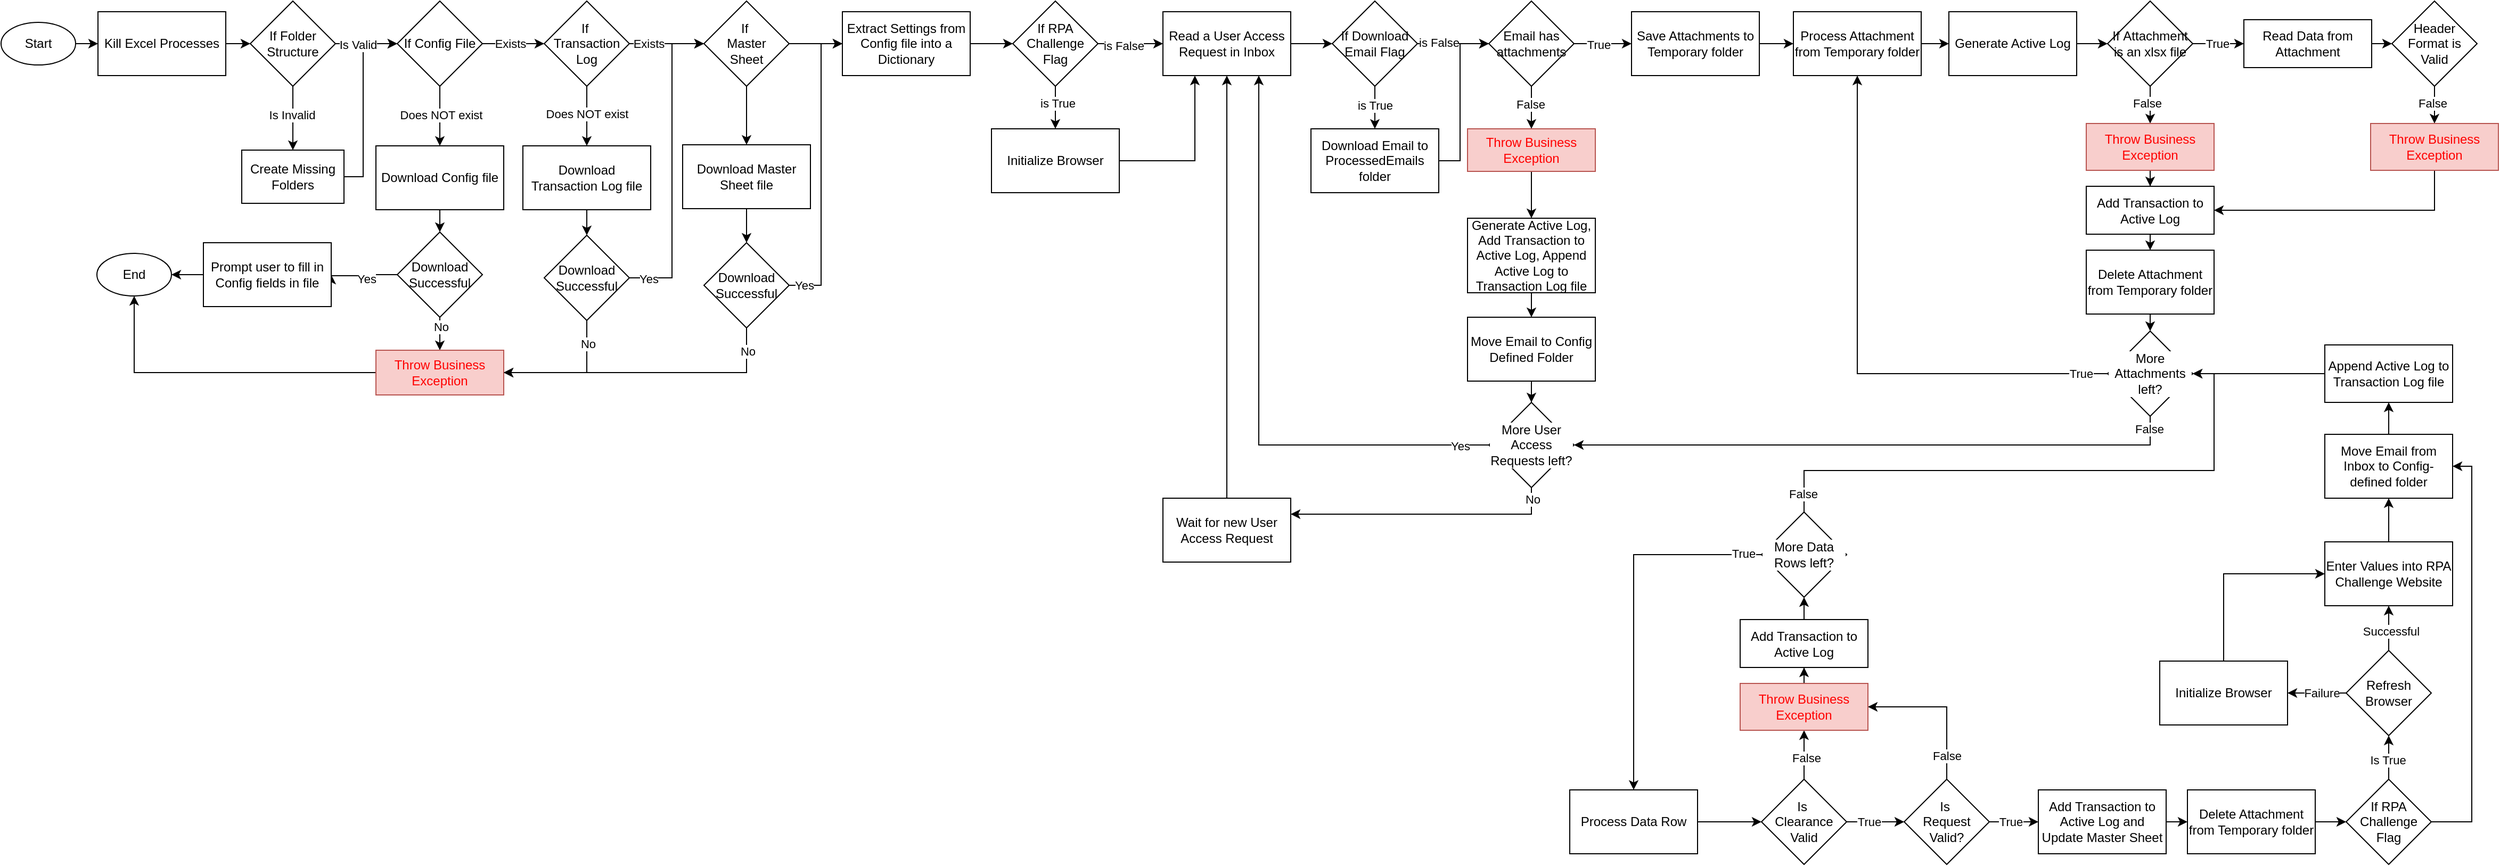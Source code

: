 <mxfile version="24.2.5" type="device">
  <diagram id="C5RBs43oDa-KdzZeNtuy" name="Page-1">
    <mxGraphModel dx="906" dy="502" grid="1" gridSize="10" guides="1" tooltips="1" connect="1" arrows="1" fold="1" page="1" pageScale="1" pageWidth="827" pageHeight="1169" math="0" shadow="0">
      <root>
        <mxCell id="WIyWlLk6GJQsqaUBKTNV-0" />
        <mxCell id="WIyWlLk6GJQsqaUBKTNV-1" parent="WIyWlLk6GJQsqaUBKTNV-0" />
        <mxCell id="htsdz4aEK9-7NVSgiyC0-4" value="" style="edgeStyle=orthogonalEdgeStyle;rounded=0;orthogonalLoop=1;jettySize=auto;html=1;" parent="WIyWlLk6GJQsqaUBKTNV-1" source="htsdz4aEK9-7NVSgiyC0-0" target="htsdz4aEK9-7NVSgiyC0-1" edge="1">
          <mxGeometry relative="1" as="geometry" />
        </mxCell>
        <mxCell id="htsdz4aEK9-7NVSgiyC0-0" value="Start" style="ellipse;whiteSpace=wrap;html=1;" parent="WIyWlLk6GJQsqaUBKTNV-1" vertex="1">
          <mxGeometry x="30" y="89" width="70" height="40" as="geometry" />
        </mxCell>
        <mxCell id="htsdz4aEK9-7NVSgiyC0-11" value="" style="edgeStyle=orthogonalEdgeStyle;rounded=0;orthogonalLoop=1;jettySize=auto;html=1;" parent="WIyWlLk6GJQsqaUBKTNV-1" source="htsdz4aEK9-7NVSgiyC0-1" target="htsdz4aEK9-7NVSgiyC0-10" edge="1">
          <mxGeometry relative="1" as="geometry" />
        </mxCell>
        <mxCell id="htsdz4aEK9-7NVSgiyC0-1" value="Kill Excel Processes" style="rounded=0;whiteSpace=wrap;html=1;" parent="WIyWlLk6GJQsqaUBKTNV-1" vertex="1">
          <mxGeometry x="121" y="79" width="120" height="60" as="geometry" />
        </mxCell>
        <mxCell id="1reo4kSoKwoTpZswy6ko-2" style="edgeStyle=orthogonalEdgeStyle;rounded=0;orthogonalLoop=1;jettySize=auto;html=1;exitX=0.5;exitY=0;exitDx=0;exitDy=0;entryX=0.5;entryY=1;entryDx=0;entryDy=0;" edge="1" parent="WIyWlLk6GJQsqaUBKTNV-1" source="htsdz4aEK9-7NVSgiyC0-3" target="htsdz4aEK9-7NVSgiyC0-63">
          <mxGeometry relative="1" as="geometry">
            <mxPoint x="1080" y="379" as="targetPoint" />
          </mxGeometry>
        </mxCell>
        <mxCell id="htsdz4aEK9-7NVSgiyC0-3" value="Wait for new User Access Request" style="rounded=0;whiteSpace=wrap;html=1;" parent="WIyWlLk6GJQsqaUBKTNV-1" vertex="1">
          <mxGeometry x="1121" y="536" width="120" height="60" as="geometry" />
        </mxCell>
        <mxCell id="htsdz4aEK9-7NVSgiyC0-55" style="edgeStyle=orthogonalEdgeStyle;rounded=0;orthogonalLoop=1;jettySize=auto;html=1;exitX=1;exitY=0.5;exitDx=0;exitDy=0;entryX=0;entryY=0.5;entryDx=0;entryDy=0;" parent="WIyWlLk6GJQsqaUBKTNV-1" source="htsdz4aEK9-7NVSgiyC0-9" target="htsdz4aEK9-7NVSgiyC0-15" edge="1">
          <mxGeometry relative="1" as="geometry">
            <Array as="points">
              <mxPoint x="370" y="234" />
              <mxPoint x="370" y="109" />
            </Array>
          </mxGeometry>
        </mxCell>
        <mxCell id="htsdz4aEK9-7NVSgiyC0-9" value="Create Missing Folders" style="rounded=0;whiteSpace=wrap;html=1;" parent="WIyWlLk6GJQsqaUBKTNV-1" vertex="1">
          <mxGeometry x="256" y="209" width="96" height="50" as="geometry" />
        </mxCell>
        <mxCell id="htsdz4aEK9-7NVSgiyC0-12" value="" style="edgeStyle=orthogonalEdgeStyle;rounded=0;orthogonalLoop=1;jettySize=auto;html=1;" parent="WIyWlLk6GJQsqaUBKTNV-1" source="htsdz4aEK9-7NVSgiyC0-10" target="htsdz4aEK9-7NVSgiyC0-9" edge="1">
          <mxGeometry relative="1" as="geometry" />
        </mxCell>
        <mxCell id="htsdz4aEK9-7NVSgiyC0-13" value="Is Invalid" style="edgeLabel;html=1;align=center;verticalAlign=middle;resizable=0;points=[];" parent="htsdz4aEK9-7NVSgiyC0-12" vertex="1" connectable="0">
          <mxGeometry x="-0.1" y="-1" relative="1" as="geometry">
            <mxPoint as="offset" />
          </mxGeometry>
        </mxCell>
        <mxCell id="htsdz4aEK9-7NVSgiyC0-16" value="" style="edgeStyle=orthogonalEdgeStyle;rounded=0;orthogonalLoop=1;jettySize=auto;html=1;" parent="WIyWlLk6GJQsqaUBKTNV-1" source="htsdz4aEK9-7NVSgiyC0-10" target="htsdz4aEK9-7NVSgiyC0-15" edge="1">
          <mxGeometry relative="1" as="geometry" />
        </mxCell>
        <mxCell id="htsdz4aEK9-7NVSgiyC0-18" value="Is Valid" style="edgeLabel;html=1;align=center;verticalAlign=middle;resizable=0;points=[];" parent="htsdz4aEK9-7NVSgiyC0-16" vertex="1" connectable="0">
          <mxGeometry x="-0.276" y="-1" relative="1" as="geometry">
            <mxPoint as="offset" />
          </mxGeometry>
        </mxCell>
        <mxCell id="htsdz4aEK9-7NVSgiyC0-10" value="If Folder Structure" style="rhombus;whiteSpace=wrap;html=1;" parent="WIyWlLk6GJQsqaUBKTNV-1" vertex="1">
          <mxGeometry x="264" y="69" width="80" height="80" as="geometry" />
        </mxCell>
        <mxCell id="htsdz4aEK9-7NVSgiyC0-19" value="" style="edgeStyle=orthogonalEdgeStyle;rounded=0;orthogonalLoop=1;jettySize=auto;html=1;" parent="WIyWlLk6GJQsqaUBKTNV-1" source="htsdz4aEK9-7NVSgiyC0-15" target="htsdz4aEK9-7NVSgiyC0-17" edge="1">
          <mxGeometry relative="1" as="geometry" />
        </mxCell>
        <mxCell id="htsdz4aEK9-7NVSgiyC0-20" value="Does NOT exist" style="edgeLabel;html=1;align=center;verticalAlign=middle;resizable=0;points=[];" parent="htsdz4aEK9-7NVSgiyC0-19" vertex="1" connectable="0">
          <mxGeometry x="-0.036" y="1" relative="1" as="geometry">
            <mxPoint as="offset" />
          </mxGeometry>
        </mxCell>
        <mxCell id="htsdz4aEK9-7NVSgiyC0-35" value="" style="edgeStyle=orthogonalEdgeStyle;rounded=0;orthogonalLoop=1;jettySize=auto;html=1;" parent="WIyWlLk6GJQsqaUBKTNV-1" source="htsdz4aEK9-7NVSgiyC0-15" target="htsdz4aEK9-7NVSgiyC0-34" edge="1">
          <mxGeometry relative="1" as="geometry" />
        </mxCell>
        <mxCell id="htsdz4aEK9-7NVSgiyC0-36" value="Exists" style="edgeLabel;html=1;align=center;verticalAlign=middle;resizable=0;points=[];" parent="htsdz4aEK9-7NVSgiyC0-35" vertex="1" connectable="0">
          <mxGeometry x="0.083" y="-5" relative="1" as="geometry">
            <mxPoint x="-6" y="-5" as="offset" />
          </mxGeometry>
        </mxCell>
        <mxCell id="htsdz4aEK9-7NVSgiyC0-15" value="If Config File" style="rhombus;whiteSpace=wrap;html=1;" parent="WIyWlLk6GJQsqaUBKTNV-1" vertex="1">
          <mxGeometry x="402" y="69" width="80" height="80" as="geometry" />
        </mxCell>
        <mxCell id="htsdz4aEK9-7NVSgiyC0-22" value="" style="edgeStyle=orthogonalEdgeStyle;rounded=0;orthogonalLoop=1;jettySize=auto;html=1;" parent="WIyWlLk6GJQsqaUBKTNV-1" source="htsdz4aEK9-7NVSgiyC0-17" target="htsdz4aEK9-7NVSgiyC0-21" edge="1">
          <mxGeometry relative="1" as="geometry" />
        </mxCell>
        <mxCell id="htsdz4aEK9-7NVSgiyC0-17" value="Download Config file" style="rounded=0;whiteSpace=wrap;html=1;" parent="WIyWlLk6GJQsqaUBKTNV-1" vertex="1">
          <mxGeometry x="382" y="205" width="120" height="60" as="geometry" />
        </mxCell>
        <mxCell id="htsdz4aEK9-7NVSgiyC0-24" value="" style="edgeStyle=orthogonalEdgeStyle;rounded=0;orthogonalLoop=1;jettySize=auto;html=1;entryX=1;entryY=0.5;entryDx=0;entryDy=0;" parent="WIyWlLk6GJQsqaUBKTNV-1" source="htsdz4aEK9-7NVSgiyC0-21" target="htsdz4aEK9-7NVSgiyC0-26" edge="1">
          <mxGeometry relative="1" as="geometry">
            <mxPoint x="344" y="326" as="targetPoint" />
            <Array as="points">
              <mxPoint x="373" y="326" />
              <mxPoint x="373" y="327" />
            </Array>
          </mxGeometry>
        </mxCell>
        <mxCell id="htsdz4aEK9-7NVSgiyC0-25" value="Yes" style="edgeLabel;html=1;align=center;verticalAlign=middle;resizable=0;points=[];" parent="htsdz4aEK9-7NVSgiyC0-24" vertex="1" connectable="0">
          <mxGeometry x="-0.069" y="3" relative="1" as="geometry">
            <mxPoint as="offset" />
          </mxGeometry>
        </mxCell>
        <mxCell id="htsdz4aEK9-7NVSgiyC0-30" value="" style="edgeStyle=orthogonalEdgeStyle;rounded=0;orthogonalLoop=1;jettySize=auto;html=1;" parent="WIyWlLk6GJQsqaUBKTNV-1" source="htsdz4aEK9-7NVSgiyC0-21" target="htsdz4aEK9-7NVSgiyC0-27" edge="1">
          <mxGeometry relative="1" as="geometry" />
        </mxCell>
        <mxCell id="htsdz4aEK9-7NVSgiyC0-33" value="No" style="edgeLabel;html=1;align=center;verticalAlign=middle;resizable=0;points=[];" parent="htsdz4aEK9-7NVSgiyC0-30" vertex="1" connectable="0">
          <mxGeometry x="-0.633" y="1" relative="1" as="geometry">
            <mxPoint as="offset" />
          </mxGeometry>
        </mxCell>
        <mxCell id="htsdz4aEK9-7NVSgiyC0-21" value="Download Successful" style="rhombus;whiteSpace=wrap;html=1;" parent="WIyWlLk6GJQsqaUBKTNV-1" vertex="1">
          <mxGeometry x="402" y="286" width="80" height="80" as="geometry" />
        </mxCell>
        <mxCell id="htsdz4aEK9-7NVSgiyC0-32" value="" style="edgeStyle=orthogonalEdgeStyle;rounded=0;orthogonalLoop=1;jettySize=auto;html=1;" parent="WIyWlLk6GJQsqaUBKTNV-1" source="htsdz4aEK9-7NVSgiyC0-26" target="htsdz4aEK9-7NVSgiyC0-29" edge="1">
          <mxGeometry relative="1" as="geometry" />
        </mxCell>
        <mxCell id="htsdz4aEK9-7NVSgiyC0-26" value="Prompt user to fill in Config fields in file" style="rounded=0;whiteSpace=wrap;html=1;" parent="WIyWlLk6GJQsqaUBKTNV-1" vertex="1">
          <mxGeometry x="220" y="296" width="120" height="60" as="geometry" />
        </mxCell>
        <mxCell id="htsdz4aEK9-7NVSgiyC0-31" style="edgeStyle=orthogonalEdgeStyle;rounded=0;orthogonalLoop=1;jettySize=auto;html=1;exitX=0;exitY=0.5;exitDx=0;exitDy=0;entryX=0.5;entryY=1;entryDx=0;entryDy=0;" parent="WIyWlLk6GJQsqaUBKTNV-1" source="htsdz4aEK9-7NVSgiyC0-27" target="htsdz4aEK9-7NVSgiyC0-29" edge="1">
          <mxGeometry relative="1" as="geometry" />
        </mxCell>
        <mxCell id="htsdz4aEK9-7NVSgiyC0-27" value="Throw Business Exception" style="rounded=0;whiteSpace=wrap;html=1;fillColor=#f8cecc;strokeColor=#b85450;fontColor=#ff0000;" parent="WIyWlLk6GJQsqaUBKTNV-1" vertex="1">
          <mxGeometry x="382" y="397" width="120" height="42" as="geometry" />
        </mxCell>
        <mxCell id="htsdz4aEK9-7NVSgiyC0-29" value="End" style="ellipse;whiteSpace=wrap;html=1;" parent="WIyWlLk6GJQsqaUBKTNV-1" vertex="1">
          <mxGeometry x="120" y="306" width="70" height="40" as="geometry" />
        </mxCell>
        <mxCell id="htsdz4aEK9-7NVSgiyC0-38" value="" style="edgeStyle=orthogonalEdgeStyle;rounded=0;orthogonalLoop=1;jettySize=auto;html=1;" parent="WIyWlLk6GJQsqaUBKTNV-1" source="htsdz4aEK9-7NVSgiyC0-34" target="htsdz4aEK9-7NVSgiyC0-37" edge="1">
          <mxGeometry relative="1" as="geometry" />
        </mxCell>
        <mxCell id="htsdz4aEK9-7NVSgiyC0-45" value="" style="edgeStyle=orthogonalEdgeStyle;rounded=0;orthogonalLoop=1;jettySize=auto;html=1;" parent="WIyWlLk6GJQsqaUBKTNV-1" source="htsdz4aEK9-7NVSgiyC0-34" target="htsdz4aEK9-7NVSgiyC0-44" edge="1">
          <mxGeometry relative="1" as="geometry" />
        </mxCell>
        <mxCell id="htsdz4aEK9-7NVSgiyC0-46" value="Exists" style="edgeLabel;html=1;align=center;verticalAlign=middle;resizable=0;points=[];" parent="htsdz4aEK9-7NVSgiyC0-45" vertex="1" connectable="0">
          <mxGeometry x="0.05" y="-1" relative="1" as="geometry">
            <mxPoint x="-19" y="-1" as="offset" />
          </mxGeometry>
        </mxCell>
        <mxCell id="htsdz4aEK9-7NVSgiyC0-34" value="If&amp;nbsp;&lt;div&gt;Transaction Log&lt;/div&gt;" style="rhombus;whiteSpace=wrap;html=1;" parent="WIyWlLk6GJQsqaUBKTNV-1" vertex="1">
          <mxGeometry x="540" y="69" width="80" height="80" as="geometry" />
        </mxCell>
        <mxCell id="htsdz4aEK9-7NVSgiyC0-41" style="edgeStyle=orthogonalEdgeStyle;rounded=0;orthogonalLoop=1;jettySize=auto;html=1;exitX=0.5;exitY=1;exitDx=0;exitDy=0;entryX=0.5;entryY=0;entryDx=0;entryDy=0;" parent="WIyWlLk6GJQsqaUBKTNV-1" source="htsdz4aEK9-7NVSgiyC0-37" target="htsdz4aEK9-7NVSgiyC0-40" edge="1">
          <mxGeometry relative="1" as="geometry" />
        </mxCell>
        <mxCell id="htsdz4aEK9-7NVSgiyC0-37" value="Download Transaction Log file" style="rounded=0;whiteSpace=wrap;html=1;" parent="WIyWlLk6GJQsqaUBKTNV-1" vertex="1">
          <mxGeometry x="520" y="205" width="120" height="60" as="geometry" />
        </mxCell>
        <mxCell id="htsdz4aEK9-7NVSgiyC0-39" value="Does NOT exist" style="edgeLabel;html=1;align=center;verticalAlign=middle;resizable=0;points=[];" parent="WIyWlLk6GJQsqaUBKTNV-1" vertex="1" connectable="0">
          <mxGeometry x="580" y="175" as="geometry" />
        </mxCell>
        <mxCell id="htsdz4aEK9-7NVSgiyC0-42" style="edgeStyle=orthogonalEdgeStyle;rounded=0;orthogonalLoop=1;jettySize=auto;html=1;exitX=0.5;exitY=1;exitDx=0;exitDy=0;entryX=1;entryY=0.5;entryDx=0;entryDy=0;" parent="WIyWlLk6GJQsqaUBKTNV-1" source="htsdz4aEK9-7NVSgiyC0-40" target="htsdz4aEK9-7NVSgiyC0-27" edge="1">
          <mxGeometry relative="1" as="geometry" />
        </mxCell>
        <mxCell id="htsdz4aEK9-7NVSgiyC0-43" value="No" style="edgeLabel;html=1;align=center;verticalAlign=middle;resizable=0;points=[];" parent="htsdz4aEK9-7NVSgiyC0-42" vertex="1" connectable="0">
          <mxGeometry x="-0.662" y="1" relative="1" as="geometry">
            <mxPoint as="offset" />
          </mxGeometry>
        </mxCell>
        <mxCell id="htsdz4aEK9-7NVSgiyC0-47" style="edgeStyle=orthogonalEdgeStyle;rounded=0;orthogonalLoop=1;jettySize=auto;html=1;exitX=1;exitY=0.5;exitDx=0;exitDy=0;entryX=0;entryY=0.5;entryDx=0;entryDy=0;" parent="WIyWlLk6GJQsqaUBKTNV-1" source="htsdz4aEK9-7NVSgiyC0-40" target="htsdz4aEK9-7NVSgiyC0-44" edge="1">
          <mxGeometry relative="1" as="geometry">
            <Array as="points">
              <mxPoint x="660" y="329" />
              <mxPoint x="660" y="109" />
            </Array>
          </mxGeometry>
        </mxCell>
        <mxCell id="htsdz4aEK9-7NVSgiyC0-50" value="Yes" style="edgeLabel;html=1;align=center;verticalAlign=middle;resizable=0;points=[];" parent="htsdz4aEK9-7NVSgiyC0-47" vertex="1" connectable="0">
          <mxGeometry x="-0.848" y="-1" relative="1" as="geometry">
            <mxPoint x="-4" as="offset" />
          </mxGeometry>
        </mxCell>
        <mxCell id="htsdz4aEK9-7NVSgiyC0-40" value="Download Successful" style="rhombus;whiteSpace=wrap;html=1;" parent="WIyWlLk6GJQsqaUBKTNV-1" vertex="1">
          <mxGeometry x="540" y="289" width="80" height="80" as="geometry" />
        </mxCell>
        <mxCell id="htsdz4aEK9-7NVSgiyC0-49" style="edgeStyle=orthogonalEdgeStyle;rounded=0;orthogonalLoop=1;jettySize=auto;html=1;exitX=0.5;exitY=1;exitDx=0;exitDy=0;entryX=0.5;entryY=0;entryDx=0;entryDy=0;" parent="WIyWlLk6GJQsqaUBKTNV-1" source="htsdz4aEK9-7NVSgiyC0-44" target="htsdz4aEK9-7NVSgiyC0-48" edge="1">
          <mxGeometry relative="1" as="geometry" />
        </mxCell>
        <mxCell id="htsdz4aEK9-7NVSgiyC0-57" value="" style="edgeStyle=orthogonalEdgeStyle;rounded=0;orthogonalLoop=1;jettySize=auto;html=1;" parent="WIyWlLk6GJQsqaUBKTNV-1" source="htsdz4aEK9-7NVSgiyC0-44" target="htsdz4aEK9-7NVSgiyC0-56" edge="1">
          <mxGeometry relative="1" as="geometry" />
        </mxCell>
        <mxCell id="htsdz4aEK9-7NVSgiyC0-44" value="If&amp;nbsp;&lt;div&gt;Master&lt;/div&gt;&lt;div&gt;Sheet&lt;/div&gt;" style="rhombus;whiteSpace=wrap;html=1;" parent="WIyWlLk6GJQsqaUBKTNV-1" vertex="1">
          <mxGeometry x="690" y="69" width="80" height="80" as="geometry" />
        </mxCell>
        <mxCell id="htsdz4aEK9-7NVSgiyC0-52" value="" style="edgeStyle=orthogonalEdgeStyle;rounded=0;orthogonalLoop=1;jettySize=auto;html=1;" parent="WIyWlLk6GJQsqaUBKTNV-1" source="htsdz4aEK9-7NVSgiyC0-48" target="htsdz4aEK9-7NVSgiyC0-51" edge="1">
          <mxGeometry relative="1" as="geometry" />
        </mxCell>
        <mxCell id="htsdz4aEK9-7NVSgiyC0-48" value="Download Master Sheet file" style="rounded=0;whiteSpace=wrap;html=1;" parent="WIyWlLk6GJQsqaUBKTNV-1" vertex="1">
          <mxGeometry x="670" y="204" width="120" height="60" as="geometry" />
        </mxCell>
        <mxCell id="htsdz4aEK9-7NVSgiyC0-53" style="edgeStyle=orthogonalEdgeStyle;rounded=0;orthogonalLoop=1;jettySize=auto;html=1;exitX=0.5;exitY=1;exitDx=0;exitDy=0;entryX=1;entryY=0.5;entryDx=0;entryDy=0;" parent="WIyWlLk6GJQsqaUBKTNV-1" source="htsdz4aEK9-7NVSgiyC0-51" target="htsdz4aEK9-7NVSgiyC0-27" edge="1">
          <mxGeometry relative="1" as="geometry" />
        </mxCell>
        <mxCell id="htsdz4aEK9-7NVSgiyC0-54" value="No" style="edgeLabel;html=1;align=center;verticalAlign=middle;resizable=0;points=[];" parent="htsdz4aEK9-7NVSgiyC0-53" vertex="1" connectable="0">
          <mxGeometry x="-0.842" y="1" relative="1" as="geometry">
            <mxPoint as="offset" />
          </mxGeometry>
        </mxCell>
        <mxCell id="htsdz4aEK9-7NVSgiyC0-73" style="edgeStyle=orthogonalEdgeStyle;rounded=0;orthogonalLoop=1;jettySize=auto;html=1;exitX=1;exitY=0.5;exitDx=0;exitDy=0;entryX=0;entryY=0.5;entryDx=0;entryDy=0;" parent="WIyWlLk6GJQsqaUBKTNV-1" source="htsdz4aEK9-7NVSgiyC0-51" target="htsdz4aEK9-7NVSgiyC0-56" edge="1">
          <mxGeometry relative="1" as="geometry">
            <Array as="points">
              <mxPoint x="800" y="336" />
              <mxPoint x="800" y="109" />
            </Array>
          </mxGeometry>
        </mxCell>
        <mxCell id="htsdz4aEK9-7NVSgiyC0-74" value="Yes" style="edgeLabel;html=1;align=center;verticalAlign=middle;resizable=0;points=[];" parent="htsdz4aEK9-7NVSgiyC0-73" vertex="1" connectable="0">
          <mxGeometry x="-0.873" y="-2" relative="1" as="geometry">
            <mxPoint x="-4" y="-2" as="offset" />
          </mxGeometry>
        </mxCell>
        <mxCell id="htsdz4aEK9-7NVSgiyC0-51" value="Download Successful" style="rhombus;whiteSpace=wrap;html=1;" parent="WIyWlLk6GJQsqaUBKTNV-1" vertex="1">
          <mxGeometry x="690" y="296" width="80" height="80" as="geometry" />
        </mxCell>
        <mxCell id="htsdz4aEK9-7NVSgiyC0-59" value="" style="edgeStyle=orthogonalEdgeStyle;rounded=0;orthogonalLoop=1;jettySize=auto;html=1;" parent="WIyWlLk6GJQsqaUBKTNV-1" source="htsdz4aEK9-7NVSgiyC0-56" target="htsdz4aEK9-7NVSgiyC0-58" edge="1">
          <mxGeometry relative="1" as="geometry" />
        </mxCell>
        <mxCell id="htsdz4aEK9-7NVSgiyC0-56" value="Extract Settings from Config file into a Dictionary" style="rounded=0;whiteSpace=wrap;html=1;" parent="WIyWlLk6GJQsqaUBKTNV-1" vertex="1">
          <mxGeometry x="820" y="79" width="120" height="60" as="geometry" />
        </mxCell>
        <mxCell id="htsdz4aEK9-7NVSgiyC0-61" value="" style="edgeStyle=orthogonalEdgeStyle;rounded=0;orthogonalLoop=1;jettySize=auto;html=1;" parent="WIyWlLk6GJQsqaUBKTNV-1" source="htsdz4aEK9-7NVSgiyC0-58" target="htsdz4aEK9-7NVSgiyC0-60" edge="1">
          <mxGeometry relative="1" as="geometry" />
        </mxCell>
        <mxCell id="htsdz4aEK9-7NVSgiyC0-62" value="is True" style="edgeLabel;html=1;align=center;verticalAlign=middle;resizable=0;points=[];" parent="htsdz4aEK9-7NVSgiyC0-61" vertex="1" connectable="0">
          <mxGeometry x="-0.2" y="2" relative="1" as="geometry">
            <mxPoint as="offset" />
          </mxGeometry>
        </mxCell>
        <mxCell id="htsdz4aEK9-7NVSgiyC0-64" value="" style="edgeStyle=orthogonalEdgeStyle;rounded=0;orthogonalLoop=1;jettySize=auto;html=1;" parent="WIyWlLk6GJQsqaUBKTNV-1" source="htsdz4aEK9-7NVSgiyC0-58" target="htsdz4aEK9-7NVSgiyC0-63" edge="1">
          <mxGeometry relative="1" as="geometry" />
        </mxCell>
        <mxCell id="htsdz4aEK9-7NVSgiyC0-65" value="is False" style="edgeLabel;html=1;align=center;verticalAlign=middle;resizable=0;points=[];" parent="htsdz4aEK9-7NVSgiyC0-64" vertex="1" connectable="0">
          <mxGeometry x="-0.147" y="-2" relative="1" as="geometry">
            <mxPoint x="-2" as="offset" />
          </mxGeometry>
        </mxCell>
        <mxCell id="htsdz4aEK9-7NVSgiyC0-58" value="If RPA Challenge Flag" style="rhombus;whiteSpace=wrap;html=1;" parent="WIyWlLk6GJQsqaUBKTNV-1" vertex="1">
          <mxGeometry x="980" y="69" width="80" height="80" as="geometry" />
        </mxCell>
        <mxCell id="htsdz4aEK9-7NVSgiyC0-66" style="edgeStyle=orthogonalEdgeStyle;rounded=0;orthogonalLoop=1;jettySize=auto;html=1;exitX=1;exitY=0.5;exitDx=0;exitDy=0;entryX=0.25;entryY=1;entryDx=0;entryDy=0;" parent="WIyWlLk6GJQsqaUBKTNV-1" source="htsdz4aEK9-7NVSgiyC0-60" target="htsdz4aEK9-7NVSgiyC0-63" edge="1">
          <mxGeometry relative="1" as="geometry" />
        </mxCell>
        <mxCell id="htsdz4aEK9-7NVSgiyC0-60" value="Initialize Browser" style="rounded=0;whiteSpace=wrap;html=1;" parent="WIyWlLk6GJQsqaUBKTNV-1" vertex="1">
          <mxGeometry x="960" y="189" width="120" height="60" as="geometry" />
        </mxCell>
        <mxCell id="htsdz4aEK9-7NVSgiyC0-68" value="" style="edgeStyle=orthogonalEdgeStyle;rounded=0;orthogonalLoop=1;jettySize=auto;html=1;" parent="WIyWlLk6GJQsqaUBKTNV-1" source="htsdz4aEK9-7NVSgiyC0-63" target="htsdz4aEK9-7NVSgiyC0-67" edge="1">
          <mxGeometry relative="1" as="geometry" />
        </mxCell>
        <mxCell id="htsdz4aEK9-7NVSgiyC0-63" value="Read a User Access Request in Inbox" style="rounded=0;whiteSpace=wrap;html=1;" parent="WIyWlLk6GJQsqaUBKTNV-1" vertex="1">
          <mxGeometry x="1121" y="79" width="120" height="60" as="geometry" />
        </mxCell>
        <mxCell id="htsdz4aEK9-7NVSgiyC0-70" value="" style="edgeStyle=orthogonalEdgeStyle;rounded=0;orthogonalLoop=1;jettySize=auto;html=1;" parent="WIyWlLk6GJQsqaUBKTNV-1" source="htsdz4aEK9-7NVSgiyC0-67" target="htsdz4aEK9-7NVSgiyC0-69" edge="1">
          <mxGeometry relative="1" as="geometry" />
        </mxCell>
        <mxCell id="htsdz4aEK9-7NVSgiyC0-71" value="is True" style="edgeLabel;html=1;align=center;verticalAlign=middle;resizable=0;points=[];" parent="htsdz4aEK9-7NVSgiyC0-70" vertex="1" connectable="0">
          <mxGeometry x="-0.12" relative="1" as="geometry">
            <mxPoint as="offset" />
          </mxGeometry>
        </mxCell>
        <mxCell id="htsdz4aEK9-7NVSgiyC0-75" value="" style="edgeStyle=orthogonalEdgeStyle;rounded=0;orthogonalLoop=1;jettySize=auto;html=1;" parent="WIyWlLk6GJQsqaUBKTNV-1" source="htsdz4aEK9-7NVSgiyC0-67" target="htsdz4aEK9-7NVSgiyC0-72" edge="1">
          <mxGeometry relative="1" as="geometry" />
        </mxCell>
        <mxCell id="htsdz4aEK9-7NVSgiyC0-76" value="is False" style="edgeLabel;html=1;align=center;verticalAlign=middle;resizable=0;points=[];" parent="htsdz4aEK9-7NVSgiyC0-75" vertex="1" connectable="0">
          <mxGeometry x="-0.1" y="-2" relative="1" as="geometry">
            <mxPoint x="-10" y="-3" as="offset" />
          </mxGeometry>
        </mxCell>
        <mxCell id="htsdz4aEK9-7NVSgiyC0-67" value="If&amp;nbsp;&lt;span style=&quot;background-color: initial;&quot;&gt;Download Email Flag&lt;/span&gt;" style="rhombus;whiteSpace=wrap;html=1;" parent="WIyWlLk6GJQsqaUBKTNV-1" vertex="1">
          <mxGeometry x="1280" y="69" width="80" height="80" as="geometry" />
        </mxCell>
        <mxCell id="htsdz4aEK9-7NVSgiyC0-81" style="edgeStyle=orthogonalEdgeStyle;rounded=0;orthogonalLoop=1;jettySize=auto;html=1;exitX=1;exitY=0.5;exitDx=0;exitDy=0;entryX=0;entryY=0.5;entryDx=0;entryDy=0;" parent="WIyWlLk6GJQsqaUBKTNV-1" source="htsdz4aEK9-7NVSgiyC0-69" target="htsdz4aEK9-7NVSgiyC0-72" edge="1">
          <mxGeometry relative="1" as="geometry">
            <Array as="points">
              <mxPoint x="1400" y="219" />
              <mxPoint x="1400" y="109" />
            </Array>
          </mxGeometry>
        </mxCell>
        <mxCell id="htsdz4aEK9-7NVSgiyC0-69" value="Download Email to ProcessedEmails folder" style="rounded=0;whiteSpace=wrap;html=1;" parent="WIyWlLk6GJQsqaUBKTNV-1" vertex="1">
          <mxGeometry x="1260" y="189" width="120" height="60" as="geometry" />
        </mxCell>
        <mxCell id="htsdz4aEK9-7NVSgiyC0-82" style="edgeStyle=orthogonalEdgeStyle;rounded=0;orthogonalLoop=1;jettySize=auto;html=1;exitX=0.5;exitY=1;exitDx=0;exitDy=0;entryX=0.5;entryY=0;entryDx=0;entryDy=0;" parent="WIyWlLk6GJQsqaUBKTNV-1" source="htsdz4aEK9-7NVSgiyC0-72" target="htsdz4aEK9-7NVSgiyC0-79" edge="1">
          <mxGeometry relative="1" as="geometry" />
        </mxCell>
        <mxCell id="1reo4kSoKwoTpZswy6ko-28" value="False" style="edgeLabel;html=1;align=center;verticalAlign=middle;resizable=0;points=[];" vertex="1" connectable="0" parent="htsdz4aEK9-7NVSgiyC0-82">
          <mxGeometry x="-0.171" y="-1" relative="1" as="geometry">
            <mxPoint as="offset" />
          </mxGeometry>
        </mxCell>
        <mxCell id="htsdz4aEK9-7NVSgiyC0-90" value="" style="edgeStyle=orthogonalEdgeStyle;rounded=0;orthogonalLoop=1;jettySize=auto;html=1;" parent="WIyWlLk6GJQsqaUBKTNV-1" source="htsdz4aEK9-7NVSgiyC0-72" target="htsdz4aEK9-7NVSgiyC0-87" edge="1">
          <mxGeometry relative="1" as="geometry" />
        </mxCell>
        <mxCell id="1reo4kSoKwoTpZswy6ko-27" value="True" style="edgeLabel;html=1;align=center;verticalAlign=middle;resizable=0;points=[];" vertex="1" connectable="0" parent="htsdz4aEK9-7NVSgiyC0-90">
          <mxGeometry x="-0.164" y="-3" relative="1" as="geometry">
            <mxPoint y="-2" as="offset" />
          </mxGeometry>
        </mxCell>
        <mxCell id="htsdz4aEK9-7NVSgiyC0-72" value="Email has attachments" style="rhombus;whiteSpace=wrap;html=1;" parent="WIyWlLk6GJQsqaUBKTNV-1" vertex="1">
          <mxGeometry x="1427" y="69" width="80" height="80" as="geometry" />
        </mxCell>
        <mxCell id="htsdz4aEK9-7NVSgiyC0-83" value="" style="edgeStyle=orthogonalEdgeStyle;rounded=0;orthogonalLoop=1;jettySize=auto;html=1;" parent="WIyWlLk6GJQsqaUBKTNV-1" source="htsdz4aEK9-7NVSgiyC0-79" target="htsdz4aEK9-7NVSgiyC0-80" edge="1">
          <mxGeometry relative="1" as="geometry" />
        </mxCell>
        <mxCell id="htsdz4aEK9-7NVSgiyC0-79" value="Throw Business Exception" style="rounded=0;whiteSpace=wrap;html=1;fillColor=#f8cecc;strokeColor=#b85450;fontColor=#ff0000;" parent="WIyWlLk6GJQsqaUBKTNV-1" vertex="1">
          <mxGeometry x="1407" y="189" width="120" height="40" as="geometry" />
        </mxCell>
        <mxCell id="htsdz4aEK9-7NVSgiyC0-86" value="" style="edgeStyle=orthogonalEdgeStyle;rounded=0;orthogonalLoop=1;jettySize=auto;html=1;" parent="WIyWlLk6GJQsqaUBKTNV-1" source="htsdz4aEK9-7NVSgiyC0-80" target="htsdz4aEK9-7NVSgiyC0-85" edge="1">
          <mxGeometry relative="1" as="geometry" />
        </mxCell>
        <mxCell id="htsdz4aEK9-7NVSgiyC0-80" value="Generate Active Log, Add Transaction to Active Log, Append Active Log to Transaction Log file" style="rounded=0;whiteSpace=wrap;html=1;" parent="WIyWlLk6GJQsqaUBKTNV-1" vertex="1">
          <mxGeometry x="1407" y="273" width="120" height="70" as="geometry" />
        </mxCell>
        <mxCell id="htsdz4aEK9-7NVSgiyC0-97" value="" style="edgeStyle=orthogonalEdgeStyle;rounded=0;orthogonalLoop=1;jettySize=auto;html=1;" parent="WIyWlLk6GJQsqaUBKTNV-1" source="htsdz4aEK9-7NVSgiyC0-85" target="htsdz4aEK9-7NVSgiyC0-96" edge="1">
          <mxGeometry relative="1" as="geometry" />
        </mxCell>
        <mxCell id="htsdz4aEK9-7NVSgiyC0-85" value="Move Email to Config Defined Folder" style="rounded=0;whiteSpace=wrap;html=1;" parent="WIyWlLk6GJQsqaUBKTNV-1" vertex="1">
          <mxGeometry x="1407" y="366" width="120" height="60" as="geometry" />
        </mxCell>
        <mxCell id="htsdz4aEK9-7NVSgiyC0-93" value="" style="edgeStyle=orthogonalEdgeStyle;rounded=0;orthogonalLoop=1;jettySize=auto;html=1;entryX=0;entryY=0.5;entryDx=0;entryDy=0;" parent="WIyWlLk6GJQsqaUBKTNV-1" source="htsdz4aEK9-7NVSgiyC0-87" target="1reo4kSoKwoTpZswy6ko-14" edge="1">
          <mxGeometry relative="1" as="geometry">
            <mxPoint x="1715" y="109.0" as="targetPoint" />
          </mxGeometry>
        </mxCell>
        <mxCell id="htsdz4aEK9-7NVSgiyC0-87" value="Save Attachments to Temporary folder" style="rounded=0;whiteSpace=wrap;html=1;" parent="WIyWlLk6GJQsqaUBKTNV-1" vertex="1">
          <mxGeometry x="1561" y="79" width="120" height="60" as="geometry" />
        </mxCell>
        <mxCell id="1reo4kSoKwoTpZswy6ko-6" value="" style="edgeStyle=orthogonalEdgeStyle;rounded=0;orthogonalLoop=1;jettySize=auto;html=1;exitX=1;exitY=0.5;exitDx=0;exitDy=0;" edge="1" parent="WIyWlLk6GJQsqaUBKTNV-1" source="1reo4kSoKwoTpZswy6ko-12" target="1reo4kSoKwoTpZswy6ko-3">
          <mxGeometry relative="1" as="geometry">
            <mxPoint x="1835" y="109.0" as="sourcePoint" />
          </mxGeometry>
        </mxCell>
        <mxCell id="htsdz4aEK9-7NVSgiyC0-98" style="edgeStyle=orthogonalEdgeStyle;rounded=0;orthogonalLoop=1;jettySize=auto;html=1;exitX=0;exitY=0.5;exitDx=0;exitDy=0;entryX=0.75;entryY=1;entryDx=0;entryDy=0;" parent="WIyWlLk6GJQsqaUBKTNV-1" source="htsdz4aEK9-7NVSgiyC0-96" target="htsdz4aEK9-7NVSgiyC0-63" edge="1">
          <mxGeometry relative="1" as="geometry" />
        </mxCell>
        <mxCell id="htsdz4aEK9-7NVSgiyC0-99" value="Yes" style="edgeLabel;html=1;align=center;verticalAlign=middle;resizable=0;points=[];" parent="htsdz4aEK9-7NVSgiyC0-98" vertex="1" connectable="0">
          <mxGeometry x="-0.903" y="1" relative="1" as="geometry">
            <mxPoint as="offset" />
          </mxGeometry>
        </mxCell>
        <mxCell id="1reo4kSoKwoTpZswy6ko-0" style="edgeStyle=orthogonalEdgeStyle;rounded=0;orthogonalLoop=1;jettySize=auto;html=1;exitX=0.5;exitY=1;exitDx=0;exitDy=0;entryX=1;entryY=0.25;entryDx=0;entryDy=0;" edge="1" parent="WIyWlLk6GJQsqaUBKTNV-1" source="htsdz4aEK9-7NVSgiyC0-96" target="htsdz4aEK9-7NVSgiyC0-3">
          <mxGeometry relative="1" as="geometry" />
        </mxCell>
        <mxCell id="1reo4kSoKwoTpZswy6ko-1" value="No" style="edgeLabel;html=1;align=center;verticalAlign=middle;resizable=0;points=[];" vertex="1" connectable="0" parent="1reo4kSoKwoTpZswy6ko-0">
          <mxGeometry x="-0.913" y="1" relative="1" as="geometry">
            <mxPoint as="offset" />
          </mxGeometry>
        </mxCell>
        <mxCell id="htsdz4aEK9-7NVSgiyC0-96" value="More User Access Requests left?" style="rhombus;whiteSpace=wrap;html=1;labelBackgroundColor=default;labelBorderColor=none;" parent="WIyWlLk6GJQsqaUBKTNV-1" vertex="1">
          <mxGeometry x="1427" y="446" width="80" height="80" as="geometry" />
        </mxCell>
        <mxCell id="1reo4kSoKwoTpZswy6ko-5" value="" style="edgeStyle=orthogonalEdgeStyle;rounded=0;orthogonalLoop=1;jettySize=auto;html=1;entryX=0;entryY=0.5;entryDx=0;entryDy=0;" edge="1" parent="WIyWlLk6GJQsqaUBKTNV-1" source="1reo4kSoKwoTpZswy6ko-3" target="1reo4kSoKwoTpZswy6ko-74">
          <mxGeometry relative="1" as="geometry">
            <mxPoint x="2120" y="110" as="targetPoint" />
          </mxGeometry>
        </mxCell>
        <mxCell id="1reo4kSoKwoTpZswy6ko-7" value="True" style="edgeLabel;html=1;align=center;verticalAlign=middle;resizable=0;points=[];" vertex="1" connectable="0" parent="1reo4kSoKwoTpZswy6ko-5">
          <mxGeometry x="-0.072" relative="1" as="geometry">
            <mxPoint as="offset" />
          </mxGeometry>
        </mxCell>
        <mxCell id="1reo4kSoKwoTpZswy6ko-18" value="" style="edgeStyle=orthogonalEdgeStyle;rounded=0;orthogonalLoop=1;jettySize=auto;html=1;" edge="1" parent="WIyWlLk6GJQsqaUBKTNV-1" source="1reo4kSoKwoTpZswy6ko-3" target="1reo4kSoKwoTpZswy6ko-10">
          <mxGeometry relative="1" as="geometry" />
        </mxCell>
        <mxCell id="1reo4kSoKwoTpZswy6ko-19" value="False" style="edgeLabel;html=1;align=center;verticalAlign=middle;resizable=0;points=[];" vertex="1" connectable="0" parent="1reo4kSoKwoTpZswy6ko-18">
          <mxGeometry x="-0.283" y="-3" relative="1" as="geometry">
            <mxPoint as="offset" />
          </mxGeometry>
        </mxCell>
        <mxCell id="1reo4kSoKwoTpZswy6ko-3" value="If&amp;nbsp;&lt;span style=&quot;background-color: initial;&quot;&gt;Attachment is an xlsx file&lt;/span&gt;" style="rhombus;whiteSpace=wrap;html=1;" vertex="1" parent="WIyWlLk6GJQsqaUBKTNV-1">
          <mxGeometry x="2008" y="69" width="80" height="80" as="geometry" />
        </mxCell>
        <mxCell id="1reo4kSoKwoTpZswy6ko-13" value="" style="edgeStyle=orthogonalEdgeStyle;rounded=0;orthogonalLoop=1;jettySize=auto;html=1;" edge="1" parent="WIyWlLk6GJQsqaUBKTNV-1" source="1reo4kSoKwoTpZswy6ko-10" target="1reo4kSoKwoTpZswy6ko-11">
          <mxGeometry relative="1" as="geometry" />
        </mxCell>
        <mxCell id="1reo4kSoKwoTpZswy6ko-10" value="Throw Business Exception" style="rounded=0;whiteSpace=wrap;html=1;fillColor=#f8cecc;strokeColor=#b85450;fontColor=#ff0000;" vertex="1" parent="WIyWlLk6GJQsqaUBKTNV-1">
          <mxGeometry x="1988" y="184" width="120" height="44" as="geometry" />
        </mxCell>
        <mxCell id="1reo4kSoKwoTpZswy6ko-71" style="edgeStyle=orthogonalEdgeStyle;rounded=0;orthogonalLoop=1;jettySize=auto;html=1;exitX=0.5;exitY=1;exitDx=0;exitDy=0;entryX=0.5;entryY=0;entryDx=0;entryDy=0;" edge="1" parent="WIyWlLk6GJQsqaUBKTNV-1" source="1reo4kSoKwoTpZswy6ko-11" target="1reo4kSoKwoTpZswy6ko-70">
          <mxGeometry relative="1" as="geometry" />
        </mxCell>
        <mxCell id="1reo4kSoKwoTpZswy6ko-11" value="Add Transaction to Active Log" style="rounded=0;whiteSpace=wrap;html=1;" vertex="1" parent="WIyWlLk6GJQsqaUBKTNV-1">
          <mxGeometry x="1988" y="243" width="120" height="45" as="geometry" />
        </mxCell>
        <mxCell id="1reo4kSoKwoTpZswy6ko-12" value="Generate Active Log" style="rounded=0;whiteSpace=wrap;html=1;" vertex="1" parent="WIyWlLk6GJQsqaUBKTNV-1">
          <mxGeometry x="1859" y="79" width="120" height="60" as="geometry" />
        </mxCell>
        <mxCell id="1reo4kSoKwoTpZswy6ko-17" value="" style="edgeStyle=orthogonalEdgeStyle;rounded=0;orthogonalLoop=1;jettySize=auto;html=1;" edge="1" parent="WIyWlLk6GJQsqaUBKTNV-1" source="1reo4kSoKwoTpZswy6ko-14" target="1reo4kSoKwoTpZswy6ko-12">
          <mxGeometry relative="1" as="geometry" />
        </mxCell>
        <mxCell id="1reo4kSoKwoTpZswy6ko-14" value="Process Attachment from Temporary folder" style="rounded=0;whiteSpace=wrap;html=1;" vertex="1" parent="WIyWlLk6GJQsqaUBKTNV-1">
          <mxGeometry x="1713" y="79" width="120" height="60" as="geometry" />
        </mxCell>
        <mxCell id="1reo4kSoKwoTpZswy6ko-22" style="edgeStyle=orthogonalEdgeStyle;rounded=0;orthogonalLoop=1;jettySize=auto;html=1;exitX=0;exitY=0.5;exitDx=0;exitDy=0;entryX=0.5;entryY=1;entryDx=0;entryDy=0;" edge="1" parent="WIyWlLk6GJQsqaUBKTNV-1" source="1reo4kSoKwoTpZswy6ko-20" target="1reo4kSoKwoTpZswy6ko-14">
          <mxGeometry relative="1" as="geometry" />
        </mxCell>
        <mxCell id="1reo4kSoKwoTpZswy6ko-24" value="True" style="edgeLabel;html=1;align=center;verticalAlign=middle;resizable=0;points=[];" vertex="1" connectable="0" parent="1reo4kSoKwoTpZswy6ko-22">
          <mxGeometry x="-0.903" relative="1" as="geometry">
            <mxPoint as="offset" />
          </mxGeometry>
        </mxCell>
        <mxCell id="1reo4kSoKwoTpZswy6ko-23" style="edgeStyle=orthogonalEdgeStyle;rounded=0;orthogonalLoop=1;jettySize=auto;html=1;exitX=0.5;exitY=1;exitDx=0;exitDy=0;entryX=1;entryY=0.5;entryDx=0;entryDy=0;" edge="1" parent="WIyWlLk6GJQsqaUBKTNV-1" source="1reo4kSoKwoTpZswy6ko-20" target="htsdz4aEK9-7NVSgiyC0-96">
          <mxGeometry relative="1" as="geometry" />
        </mxCell>
        <mxCell id="1reo4kSoKwoTpZswy6ko-25" value="False" style="edgeLabel;html=1;align=center;verticalAlign=middle;resizable=0;points=[];" vertex="1" connectable="0" parent="1reo4kSoKwoTpZswy6ko-23">
          <mxGeometry x="-0.925" y="-1" relative="1" as="geometry">
            <mxPoint y="-10" as="offset" />
          </mxGeometry>
        </mxCell>
        <mxCell id="1reo4kSoKwoTpZswy6ko-20" value="More Attachments left?" style="rhombus;whiteSpace=wrap;html=1;labelBackgroundColor=default;labelBorderColor=none;" vertex="1" parent="WIyWlLk6GJQsqaUBKTNV-1">
          <mxGeometry x="2008" y="379" width="80" height="80" as="geometry" />
        </mxCell>
        <mxCell id="1reo4kSoKwoTpZswy6ko-40" value="" style="edgeStyle=orthogonalEdgeStyle;rounded=0;orthogonalLoop=1;jettySize=auto;html=1;" edge="1" parent="WIyWlLk6GJQsqaUBKTNV-1" source="1reo4kSoKwoTpZswy6ko-35" target="1reo4kSoKwoTpZswy6ko-39">
          <mxGeometry relative="1" as="geometry" />
        </mxCell>
        <mxCell id="1reo4kSoKwoTpZswy6ko-42" value="False" style="edgeLabel;html=1;align=center;verticalAlign=middle;resizable=0;points=[];" vertex="1" connectable="0" parent="1reo4kSoKwoTpZswy6ko-40">
          <mxGeometry x="0.125" y="-2" relative="1" as="geometry">
            <mxPoint as="offset" />
          </mxGeometry>
        </mxCell>
        <mxCell id="1reo4kSoKwoTpZswy6ko-35" value="Header Format is Valid" style="rhombus;whiteSpace=wrap;html=1;" vertex="1" parent="WIyWlLk6GJQsqaUBKTNV-1">
          <mxGeometry x="2275" y="69" width="80" height="80" as="geometry" />
        </mxCell>
        <mxCell id="1reo4kSoKwoTpZswy6ko-41" style="edgeStyle=orthogonalEdgeStyle;rounded=0;orthogonalLoop=1;jettySize=auto;html=1;exitX=0.5;exitY=1;exitDx=0;exitDy=0;entryX=1;entryY=0.5;entryDx=0;entryDy=0;" edge="1" parent="WIyWlLk6GJQsqaUBKTNV-1" source="1reo4kSoKwoTpZswy6ko-39" target="1reo4kSoKwoTpZswy6ko-11">
          <mxGeometry relative="1" as="geometry" />
        </mxCell>
        <mxCell id="1reo4kSoKwoTpZswy6ko-39" value="Throw Business Exception" style="rounded=0;whiteSpace=wrap;html=1;fillColor=#f8cecc;strokeColor=#b85450;fontColor=#ff0000;" vertex="1" parent="WIyWlLk6GJQsqaUBKTNV-1">
          <mxGeometry x="2255" y="184" width="120" height="44" as="geometry" />
        </mxCell>
        <mxCell id="1reo4kSoKwoTpZswy6ko-47" value="" style="edgeStyle=orthogonalEdgeStyle;rounded=0;orthogonalLoop=1;jettySize=auto;html=1;" edge="1" parent="WIyWlLk6GJQsqaUBKTNV-1" source="1reo4kSoKwoTpZswy6ko-45" target="1reo4kSoKwoTpZswy6ko-46">
          <mxGeometry relative="1" as="geometry" />
        </mxCell>
        <mxCell id="1reo4kSoKwoTpZswy6ko-45" value="Process Data Row" style="rounded=0;whiteSpace=wrap;html=1;" vertex="1" parent="WIyWlLk6GJQsqaUBKTNV-1">
          <mxGeometry x="1503" y="810" width="120" height="60" as="geometry" />
        </mxCell>
        <mxCell id="1reo4kSoKwoTpZswy6ko-50" style="edgeStyle=orthogonalEdgeStyle;rounded=0;orthogonalLoop=1;jettySize=auto;html=1;exitX=0.5;exitY=0;exitDx=0;exitDy=0;entryX=0.5;entryY=1;entryDx=0;entryDy=0;" edge="1" parent="WIyWlLk6GJQsqaUBKTNV-1" source="1reo4kSoKwoTpZswy6ko-46" target="1reo4kSoKwoTpZswy6ko-48">
          <mxGeometry relative="1" as="geometry" />
        </mxCell>
        <mxCell id="1reo4kSoKwoTpZswy6ko-58" value="False" style="edgeLabel;html=1;align=center;verticalAlign=middle;resizable=0;points=[];" vertex="1" connectable="0" parent="1reo4kSoKwoTpZswy6ko-50">
          <mxGeometry x="-0.112" y="-2" relative="1" as="geometry">
            <mxPoint as="offset" />
          </mxGeometry>
        </mxCell>
        <mxCell id="1reo4kSoKwoTpZswy6ko-60" value="" style="edgeStyle=orthogonalEdgeStyle;rounded=0;orthogonalLoop=1;jettySize=auto;html=1;" edge="1" parent="WIyWlLk6GJQsqaUBKTNV-1" source="1reo4kSoKwoTpZswy6ko-46" target="1reo4kSoKwoTpZswy6ko-59">
          <mxGeometry relative="1" as="geometry" />
        </mxCell>
        <mxCell id="1reo4kSoKwoTpZswy6ko-61" value="True" style="edgeLabel;html=1;align=center;verticalAlign=middle;resizable=0;points=[];" vertex="1" connectable="0" parent="1reo4kSoKwoTpZswy6ko-60">
          <mxGeometry x="-0.243" relative="1" as="geometry">
            <mxPoint as="offset" />
          </mxGeometry>
        </mxCell>
        <mxCell id="1reo4kSoKwoTpZswy6ko-46" value="Is&amp;nbsp;&lt;div&gt;Clearance Valid&lt;/div&gt;" style="rhombus;whiteSpace=wrap;html=1;" vertex="1" parent="WIyWlLk6GJQsqaUBKTNV-1">
          <mxGeometry x="1683" y="800" width="80" height="80" as="geometry" />
        </mxCell>
        <mxCell id="1reo4kSoKwoTpZswy6ko-53" value="" style="edgeStyle=orthogonalEdgeStyle;rounded=0;orthogonalLoop=1;jettySize=auto;html=1;" edge="1" parent="WIyWlLk6GJQsqaUBKTNV-1" source="1reo4kSoKwoTpZswy6ko-48" target="1reo4kSoKwoTpZswy6ko-52">
          <mxGeometry relative="1" as="geometry" />
        </mxCell>
        <mxCell id="1reo4kSoKwoTpZswy6ko-48" value="Throw Business Exception" style="rounded=0;whiteSpace=wrap;html=1;fillColor=#f8cecc;strokeColor=#b85450;fontColor=#ff0000;" vertex="1" parent="WIyWlLk6GJQsqaUBKTNV-1">
          <mxGeometry x="1663" y="710" width="120" height="44" as="geometry" />
        </mxCell>
        <mxCell id="1reo4kSoKwoTpZswy6ko-55" style="edgeStyle=orthogonalEdgeStyle;rounded=0;orthogonalLoop=1;jettySize=auto;html=1;exitX=0.5;exitY=0;exitDx=0;exitDy=0;entryX=1;entryY=0.5;entryDx=0;entryDy=0;" edge="1" parent="WIyWlLk6GJQsqaUBKTNV-1" source="1reo4kSoKwoTpZswy6ko-49" target="1reo4kSoKwoTpZswy6ko-20">
          <mxGeometry relative="1" as="geometry">
            <Array as="points">
              <mxPoint x="1723" y="510" />
              <mxPoint x="2108" y="510" />
              <mxPoint x="2108" y="419" />
            </Array>
          </mxGeometry>
        </mxCell>
        <mxCell id="1reo4kSoKwoTpZswy6ko-56" value="False" style="edgeLabel;html=1;align=center;verticalAlign=middle;resizable=0;points=[];" vertex="1" connectable="0" parent="1reo4kSoKwoTpZswy6ko-55">
          <mxGeometry x="-0.89" y="-3" relative="1" as="geometry">
            <mxPoint x="-4" y="12" as="offset" />
          </mxGeometry>
        </mxCell>
        <mxCell id="1reo4kSoKwoTpZswy6ko-57" style="edgeStyle=orthogonalEdgeStyle;rounded=0;orthogonalLoop=1;jettySize=auto;html=1;exitX=0;exitY=0.5;exitDx=0;exitDy=0;entryX=0.5;entryY=0;entryDx=0;entryDy=0;" edge="1" parent="WIyWlLk6GJQsqaUBKTNV-1" source="1reo4kSoKwoTpZswy6ko-49" target="1reo4kSoKwoTpZswy6ko-45">
          <mxGeometry relative="1" as="geometry" />
        </mxCell>
        <mxCell id="1reo4kSoKwoTpZswy6ko-101" value="True" style="edgeLabel;html=1;align=center;verticalAlign=middle;resizable=0;points=[];" vertex="1" connectable="0" parent="1reo4kSoKwoTpZswy6ko-57">
          <mxGeometry x="-0.896" y="-1" relative="1" as="geometry">
            <mxPoint as="offset" />
          </mxGeometry>
        </mxCell>
        <mxCell id="1reo4kSoKwoTpZswy6ko-49" value="More Data Rows left?" style="rhombus;whiteSpace=wrap;html=1;labelBackgroundColor=default;labelBorderColor=none;" vertex="1" parent="WIyWlLk6GJQsqaUBKTNV-1">
          <mxGeometry x="1683" y="549" width="80" height="80" as="geometry" />
        </mxCell>
        <mxCell id="1reo4kSoKwoTpZswy6ko-54" value="" style="edgeStyle=orthogonalEdgeStyle;rounded=0;orthogonalLoop=1;jettySize=auto;html=1;" edge="1" parent="WIyWlLk6GJQsqaUBKTNV-1" source="1reo4kSoKwoTpZswy6ko-52" target="1reo4kSoKwoTpZswy6ko-49">
          <mxGeometry relative="1" as="geometry" />
        </mxCell>
        <mxCell id="1reo4kSoKwoTpZswy6ko-52" value="Add Transaction to Active Log" style="rounded=0;whiteSpace=wrap;html=1;" vertex="1" parent="WIyWlLk6GJQsqaUBKTNV-1">
          <mxGeometry x="1663" y="650" width="120" height="45" as="geometry" />
        </mxCell>
        <mxCell id="1reo4kSoKwoTpZswy6ko-63" style="edgeStyle=orthogonalEdgeStyle;rounded=0;orthogonalLoop=1;jettySize=auto;html=1;exitX=0.5;exitY=0;exitDx=0;exitDy=0;entryX=1;entryY=0.5;entryDx=0;entryDy=0;" edge="1" parent="WIyWlLk6GJQsqaUBKTNV-1" source="1reo4kSoKwoTpZswy6ko-59" target="1reo4kSoKwoTpZswy6ko-48">
          <mxGeometry relative="1" as="geometry" />
        </mxCell>
        <mxCell id="1reo4kSoKwoTpZswy6ko-64" value="False" style="edgeLabel;html=1;align=center;verticalAlign=middle;resizable=0;points=[];" vertex="1" connectable="0" parent="1reo4kSoKwoTpZswy6ko-63">
          <mxGeometry x="-0.626" relative="1" as="geometry">
            <mxPoint y="4" as="offset" />
          </mxGeometry>
        </mxCell>
        <mxCell id="1reo4kSoKwoTpZswy6ko-66" value="" style="edgeStyle=orthogonalEdgeStyle;rounded=0;orthogonalLoop=1;jettySize=auto;html=1;" edge="1" parent="WIyWlLk6GJQsqaUBKTNV-1" source="1reo4kSoKwoTpZswy6ko-59" target="1reo4kSoKwoTpZswy6ko-65">
          <mxGeometry relative="1" as="geometry" />
        </mxCell>
        <mxCell id="1reo4kSoKwoTpZswy6ko-67" value="True" style="edgeLabel;html=1;align=center;verticalAlign=middle;resizable=0;points=[];" vertex="1" connectable="0" parent="1reo4kSoKwoTpZswy6ko-66">
          <mxGeometry x="-0.153" relative="1" as="geometry">
            <mxPoint as="offset" />
          </mxGeometry>
        </mxCell>
        <mxCell id="1reo4kSoKwoTpZswy6ko-59" value="Is&amp;nbsp;&lt;div&gt;Request Valid?&lt;/div&gt;" style="rhombus;whiteSpace=wrap;html=1;" vertex="1" parent="WIyWlLk6GJQsqaUBKTNV-1">
          <mxGeometry x="1817" y="800" width="80" height="80" as="geometry" />
        </mxCell>
        <mxCell id="1reo4kSoKwoTpZswy6ko-69" style="edgeStyle=orthogonalEdgeStyle;rounded=0;orthogonalLoop=1;jettySize=auto;html=1;exitX=1;exitY=0.5;exitDx=0;exitDy=0;entryX=0;entryY=0.5;entryDx=0;entryDy=0;" edge="1" parent="WIyWlLk6GJQsqaUBKTNV-1" source="1reo4kSoKwoTpZswy6ko-65" target="1reo4kSoKwoTpZswy6ko-68">
          <mxGeometry relative="1" as="geometry" />
        </mxCell>
        <mxCell id="1reo4kSoKwoTpZswy6ko-65" value="Add Transaction to Active Log and Update Master Sheet" style="rounded=0;whiteSpace=wrap;html=1;" vertex="1" parent="WIyWlLk6GJQsqaUBKTNV-1">
          <mxGeometry x="1943" y="810" width="120" height="60" as="geometry" />
        </mxCell>
        <mxCell id="1reo4kSoKwoTpZswy6ko-77" value="" style="edgeStyle=orthogonalEdgeStyle;rounded=0;orthogonalLoop=1;jettySize=auto;html=1;" edge="1" parent="WIyWlLk6GJQsqaUBKTNV-1" source="1reo4kSoKwoTpZswy6ko-68" target="1reo4kSoKwoTpZswy6ko-76">
          <mxGeometry relative="1" as="geometry" />
        </mxCell>
        <mxCell id="1reo4kSoKwoTpZswy6ko-68" value="Delete Attachment from Temporary folder" style="rounded=0;whiteSpace=wrap;html=1;" vertex="1" parent="WIyWlLk6GJQsqaUBKTNV-1">
          <mxGeometry x="2083" y="810" width="120" height="60" as="geometry" />
        </mxCell>
        <mxCell id="1reo4kSoKwoTpZswy6ko-72" style="edgeStyle=orthogonalEdgeStyle;rounded=0;orthogonalLoop=1;jettySize=auto;html=1;exitX=0.5;exitY=1;exitDx=0;exitDy=0;entryX=0.5;entryY=0;entryDx=0;entryDy=0;" edge="1" parent="WIyWlLk6GJQsqaUBKTNV-1" source="1reo4kSoKwoTpZswy6ko-70" target="1reo4kSoKwoTpZswy6ko-20">
          <mxGeometry relative="1" as="geometry" />
        </mxCell>
        <mxCell id="1reo4kSoKwoTpZswy6ko-70" value="Delete Attachment from Temporary folder" style="rounded=0;whiteSpace=wrap;html=1;" vertex="1" parent="WIyWlLk6GJQsqaUBKTNV-1">
          <mxGeometry x="1988" y="303" width="120" height="60" as="geometry" />
        </mxCell>
        <mxCell id="1reo4kSoKwoTpZswy6ko-75" style="edgeStyle=orthogonalEdgeStyle;rounded=0;orthogonalLoop=1;jettySize=auto;html=1;exitX=1;exitY=0.5;exitDx=0;exitDy=0;entryX=0;entryY=0.5;entryDx=0;entryDy=0;" edge="1" parent="WIyWlLk6GJQsqaUBKTNV-1" source="1reo4kSoKwoTpZswy6ko-74" target="1reo4kSoKwoTpZswy6ko-35">
          <mxGeometry relative="1" as="geometry" />
        </mxCell>
        <mxCell id="1reo4kSoKwoTpZswy6ko-74" value="Read Data from Attachment" style="rounded=0;whiteSpace=wrap;html=1;" vertex="1" parent="WIyWlLk6GJQsqaUBKTNV-1">
          <mxGeometry x="2136" y="86.5" width="120" height="45" as="geometry" />
        </mxCell>
        <mxCell id="1reo4kSoKwoTpZswy6ko-81" value="" style="edgeStyle=orthogonalEdgeStyle;rounded=0;orthogonalLoop=1;jettySize=auto;html=1;" edge="1" parent="WIyWlLk6GJQsqaUBKTNV-1" source="1reo4kSoKwoTpZswy6ko-76" target="1reo4kSoKwoTpZswy6ko-80">
          <mxGeometry relative="1" as="geometry" />
        </mxCell>
        <mxCell id="1reo4kSoKwoTpZswy6ko-89" value="Is True" style="edgeLabel;html=1;align=center;verticalAlign=middle;resizable=0;points=[];" vertex="1" connectable="0" parent="1reo4kSoKwoTpZswy6ko-81">
          <mxGeometry x="-0.088" y="1" relative="1" as="geometry">
            <mxPoint as="offset" />
          </mxGeometry>
        </mxCell>
        <mxCell id="1reo4kSoKwoTpZswy6ko-104" style="edgeStyle=orthogonalEdgeStyle;rounded=0;orthogonalLoop=1;jettySize=auto;html=1;exitX=1;exitY=0.5;exitDx=0;exitDy=0;entryX=1;entryY=0.5;entryDx=0;entryDy=0;" edge="1" parent="WIyWlLk6GJQsqaUBKTNV-1" source="1reo4kSoKwoTpZswy6ko-76" target="1reo4kSoKwoTpZswy6ko-90">
          <mxGeometry relative="1" as="geometry">
            <Array as="points">
              <mxPoint x="2350" y="840" />
              <mxPoint x="2350" y="506" />
            </Array>
          </mxGeometry>
        </mxCell>
        <mxCell id="1reo4kSoKwoTpZswy6ko-76" value="If RPA Challenge Flag" style="rhombus;whiteSpace=wrap;html=1;" vertex="1" parent="WIyWlLk6GJQsqaUBKTNV-1">
          <mxGeometry x="2232" y="800" width="80" height="80" as="geometry" />
        </mxCell>
        <mxCell id="1reo4kSoKwoTpZswy6ko-83" value="" style="edgeStyle=orthogonalEdgeStyle;rounded=0;orthogonalLoop=1;jettySize=auto;html=1;" edge="1" parent="WIyWlLk6GJQsqaUBKTNV-1" source="1reo4kSoKwoTpZswy6ko-80" target="1reo4kSoKwoTpZswy6ko-82">
          <mxGeometry relative="1" as="geometry" />
        </mxCell>
        <mxCell id="1reo4kSoKwoTpZswy6ko-84" value="Successful" style="edgeLabel;html=1;align=center;verticalAlign=middle;resizable=0;points=[];" vertex="1" connectable="0" parent="1reo4kSoKwoTpZswy6ko-83">
          <mxGeometry x="-0.153" y="-2" relative="1" as="geometry">
            <mxPoint as="offset" />
          </mxGeometry>
        </mxCell>
        <mxCell id="1reo4kSoKwoTpZswy6ko-86" value="" style="edgeStyle=orthogonalEdgeStyle;rounded=0;orthogonalLoop=1;jettySize=auto;html=1;" edge="1" parent="WIyWlLk6GJQsqaUBKTNV-1" source="1reo4kSoKwoTpZswy6ko-80" target="1reo4kSoKwoTpZswy6ko-85">
          <mxGeometry relative="1" as="geometry" />
        </mxCell>
        <mxCell id="1reo4kSoKwoTpZswy6ko-88" value="Failure" style="edgeLabel;html=1;align=center;verticalAlign=middle;resizable=0;points=[];" vertex="1" connectable="0" parent="1reo4kSoKwoTpZswy6ko-86">
          <mxGeometry x="0.01" relative="1" as="geometry">
            <mxPoint x="5" as="offset" />
          </mxGeometry>
        </mxCell>
        <mxCell id="1reo4kSoKwoTpZswy6ko-80" value="Refresh Browser" style="rhombus;whiteSpace=wrap;html=1;" vertex="1" parent="WIyWlLk6GJQsqaUBKTNV-1">
          <mxGeometry x="2232" y="679" width="80" height="80" as="geometry" />
        </mxCell>
        <mxCell id="1reo4kSoKwoTpZswy6ko-103" value="" style="edgeStyle=orthogonalEdgeStyle;rounded=0;orthogonalLoop=1;jettySize=auto;html=1;" edge="1" parent="WIyWlLk6GJQsqaUBKTNV-1" source="1reo4kSoKwoTpZswy6ko-82" target="1reo4kSoKwoTpZswy6ko-90">
          <mxGeometry relative="1" as="geometry" />
        </mxCell>
        <mxCell id="1reo4kSoKwoTpZswy6ko-82" value="Enter Values into RPA Challenge Website" style="rounded=0;whiteSpace=wrap;html=1;" vertex="1" parent="WIyWlLk6GJQsqaUBKTNV-1">
          <mxGeometry x="2212" y="577" width="120" height="60" as="geometry" />
        </mxCell>
        <mxCell id="1reo4kSoKwoTpZswy6ko-87" style="edgeStyle=orthogonalEdgeStyle;rounded=0;orthogonalLoop=1;jettySize=auto;html=1;exitX=0.5;exitY=0;exitDx=0;exitDy=0;entryX=0;entryY=0.5;entryDx=0;entryDy=0;" edge="1" parent="WIyWlLk6GJQsqaUBKTNV-1" source="1reo4kSoKwoTpZswy6ko-85" target="1reo4kSoKwoTpZswy6ko-82">
          <mxGeometry relative="1" as="geometry" />
        </mxCell>
        <mxCell id="1reo4kSoKwoTpZswy6ko-85" value="Initialize Browser" style="rounded=0;whiteSpace=wrap;html=1;" vertex="1" parent="WIyWlLk6GJQsqaUBKTNV-1">
          <mxGeometry x="2057" y="689" width="120" height="60" as="geometry" />
        </mxCell>
        <mxCell id="1reo4kSoKwoTpZswy6ko-98" value="" style="edgeStyle=orthogonalEdgeStyle;rounded=0;orthogonalLoop=1;jettySize=auto;html=1;" edge="1" parent="WIyWlLk6GJQsqaUBKTNV-1" source="1reo4kSoKwoTpZswy6ko-90" target="1reo4kSoKwoTpZswy6ko-94">
          <mxGeometry relative="1" as="geometry" />
        </mxCell>
        <mxCell id="1reo4kSoKwoTpZswy6ko-90" value="Move Email from Inbox to Config-defined folder" style="rounded=0;whiteSpace=wrap;html=1;" vertex="1" parent="WIyWlLk6GJQsqaUBKTNV-1">
          <mxGeometry x="2212" y="476" width="120" height="60" as="geometry" />
        </mxCell>
        <mxCell id="1reo4kSoKwoTpZswy6ko-96" style="edgeStyle=orthogonalEdgeStyle;rounded=0;orthogonalLoop=1;jettySize=auto;html=1;exitX=0;exitY=0.5;exitDx=0;exitDy=0;entryX=1;entryY=0.5;entryDx=0;entryDy=0;" edge="1" parent="WIyWlLk6GJQsqaUBKTNV-1" source="1reo4kSoKwoTpZswy6ko-94" target="1reo4kSoKwoTpZswy6ko-20">
          <mxGeometry relative="1" as="geometry" />
        </mxCell>
        <mxCell id="1reo4kSoKwoTpZswy6ko-94" value="Append Active Log to Transaction Log file" style="rounded=0;whiteSpace=wrap;html=1;" vertex="1" parent="WIyWlLk6GJQsqaUBKTNV-1">
          <mxGeometry x="2212" y="392" width="120" height="54" as="geometry" />
        </mxCell>
      </root>
    </mxGraphModel>
  </diagram>
</mxfile>
